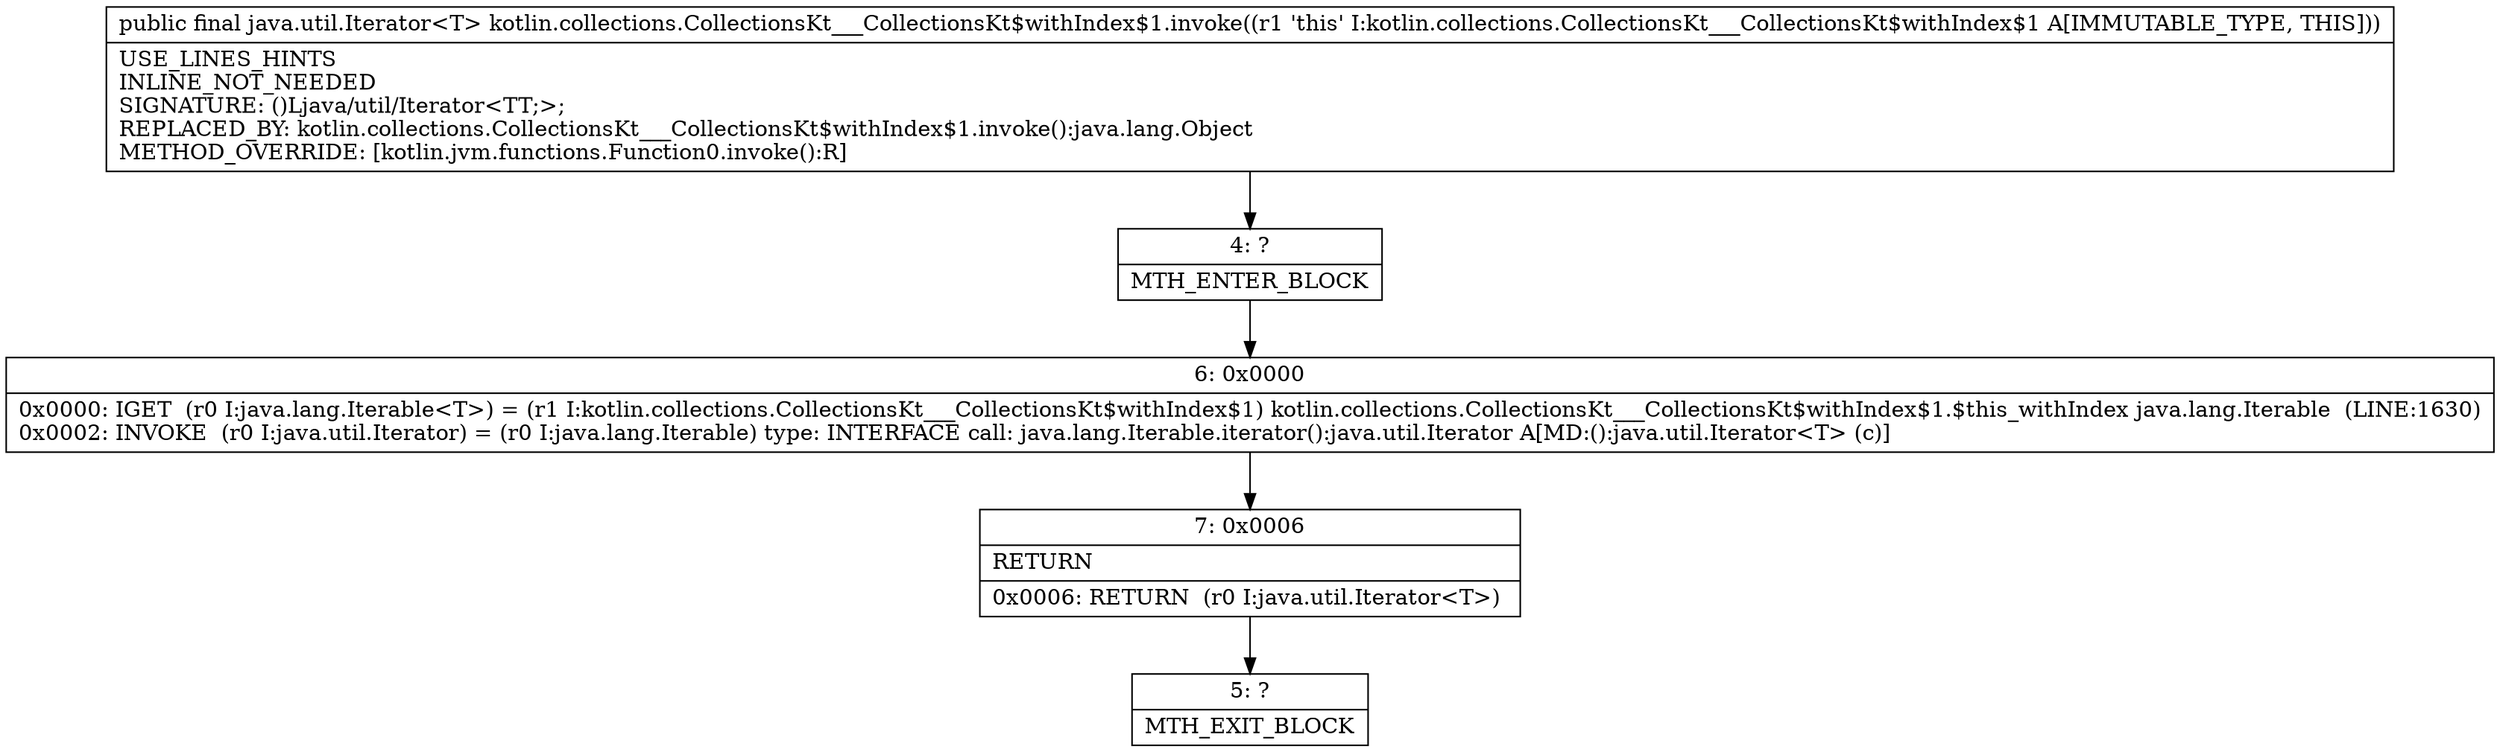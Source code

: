 digraph "CFG forkotlin.collections.CollectionsKt___CollectionsKt$withIndex$1.invoke()Ljava\/util\/Iterator;" {
Node_4 [shape=record,label="{4\:\ ?|MTH_ENTER_BLOCK\l}"];
Node_6 [shape=record,label="{6\:\ 0x0000|0x0000: IGET  (r0 I:java.lang.Iterable\<T\>) = (r1 I:kotlin.collections.CollectionsKt___CollectionsKt$withIndex$1) kotlin.collections.CollectionsKt___CollectionsKt$withIndex$1.$this_withIndex java.lang.Iterable  (LINE:1630)\l0x0002: INVOKE  (r0 I:java.util.Iterator) = (r0 I:java.lang.Iterable) type: INTERFACE call: java.lang.Iterable.iterator():java.util.Iterator A[MD:():java.util.Iterator\<T\> (c)]\l}"];
Node_7 [shape=record,label="{7\:\ 0x0006|RETURN\l|0x0006: RETURN  (r0 I:java.util.Iterator\<T\>) \l}"];
Node_5 [shape=record,label="{5\:\ ?|MTH_EXIT_BLOCK\l}"];
MethodNode[shape=record,label="{public final java.util.Iterator\<T\> kotlin.collections.CollectionsKt___CollectionsKt$withIndex$1.invoke((r1 'this' I:kotlin.collections.CollectionsKt___CollectionsKt$withIndex$1 A[IMMUTABLE_TYPE, THIS]))  | USE_LINES_HINTS\lINLINE_NOT_NEEDED\lSIGNATURE: ()Ljava\/util\/Iterator\<TT;\>;\lREPLACED_BY: kotlin.collections.CollectionsKt___CollectionsKt$withIndex$1.invoke():java.lang.Object\lMETHOD_OVERRIDE: [kotlin.jvm.functions.Function0.invoke():R]\l}"];
MethodNode -> Node_4;Node_4 -> Node_6;
Node_6 -> Node_7;
Node_7 -> Node_5;
}

